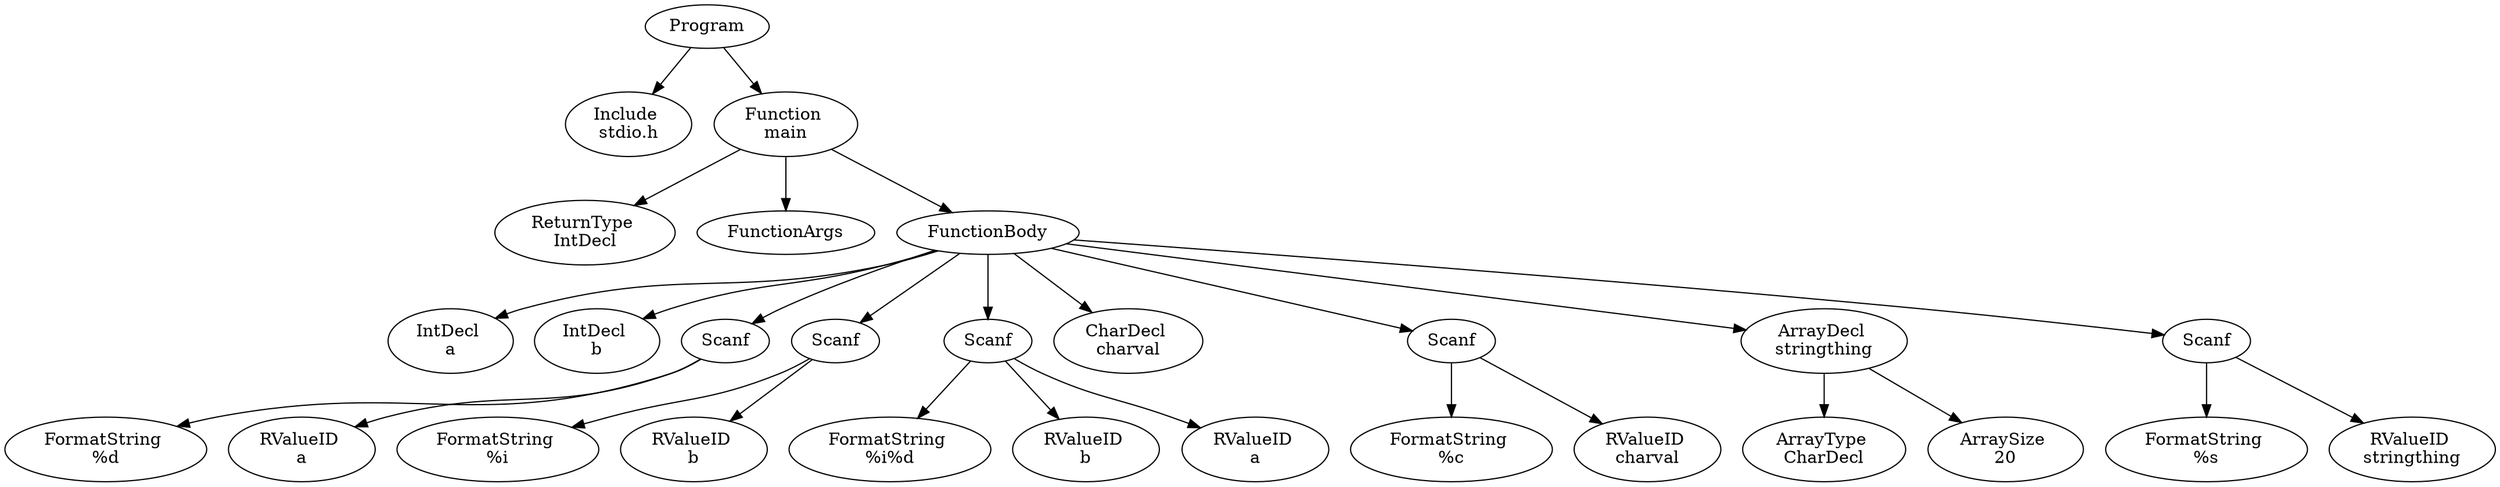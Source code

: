 digraph AST {
2 [label="Program"];
3 [label="Include \nstdio.h"];
4 [label="Function \nmain"];
5 [label="ReturnType \nIntDecl"];
6 [label="FunctionArgs"];
7 [label="FunctionBody"];
8 [label="IntDecl \na"];
9 [label="IntDecl \nb"];
10 [label="Scanf"];
11 [label="FormatString \n%d"];
12 [label="RValueID \na"];
10 -> 11;
10 -> 12;
13 [label="Scanf"];
14 [label="FormatString \n%i"];
15 [label="RValueID \nb"];
13 -> 14;
13 -> 15;
16 [label="Scanf"];
17 [label="FormatString \n%i%d"];
18 [label="RValueID \nb"];
19 [label="RValueID \na"];
16 -> 17;
16 -> 18;
16 -> 19;
20 [label="CharDecl \ncharval"];
21 [label="Scanf"];
22 [label="FormatString \n%c"];
23 [label="RValueID \ncharval"];
21 -> 22;
21 -> 23;
24 [label="ArrayDecl \nstringthing"];
25 [label="ArrayType \nCharDecl"];
26 [label="ArraySize \n20"];
24 -> 25;
24 -> 26;
27 [label="Scanf"];
28 [label="FormatString \n%s"];
29 [label="RValueID \nstringthing"];
27 -> 28;
27 -> 29;
7 -> 8;
7 -> 9;
7 -> 10;
7 -> 13;
7 -> 16;
7 -> 20;
7 -> 21;
7 -> 24;
7 -> 27;
4 -> 5;
4 -> 6;
4 -> 7;
2 -> 3;
2 -> 4;
}